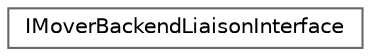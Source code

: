 digraph "Graphical Class Hierarchy"
{
 // INTERACTIVE_SVG=YES
 // LATEX_PDF_SIZE
  bgcolor="transparent";
  edge [fontname=Helvetica,fontsize=10,labelfontname=Helvetica,labelfontsize=10];
  node [fontname=Helvetica,fontsize=10,shape=box,height=0.2,width=0.4];
  rankdir="LR";
  Node0 [id="Node000000",label="IMoverBackendLiaisonInterface",height=0.2,width=0.4,color="grey40", fillcolor="white", style="filled",URL="$df/d8d/classIMoverBackendLiaisonInterface.html",tooltip="MoverBackendLiaisonInterface: any object or system wanting to be the driver of Mover actors must impl..."];
}
